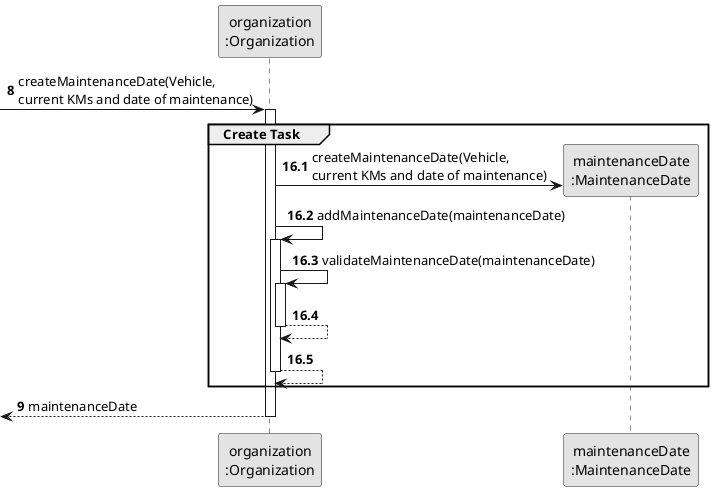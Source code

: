 @startuml
skinparam monochrome true
skinparam packageStyle rectangle
skinparam shadowing false

participant "organization\n:Organization" as ORG
participant "maintenanceDate\n:MaintenanceDate" as DATE
autonumber 8
-> ORG: createMaintenanceDate(Vehicle, \ncurrent KMs and date of maintenance)

autonumber 16.1
activate ORG
    group Create Task

        ORG -> DATE**: createMaintenanceDate(Vehicle, \ncurrent KMs and date of maintenance)
        ORG -> ORG: addMaintenanceDate(maintenanceDate)


                        activate ORG
                            ORG -> ORG: validateMaintenanceDate(maintenanceDate)
                            activate ORG
                                ORG --> ORG
                            deactivate ORG

                            ORG --> ORG
                        deactivate ORG


    end

    autonumber 9
    <-- ORG : maintenanceDate
deactivate ORG


@enduml